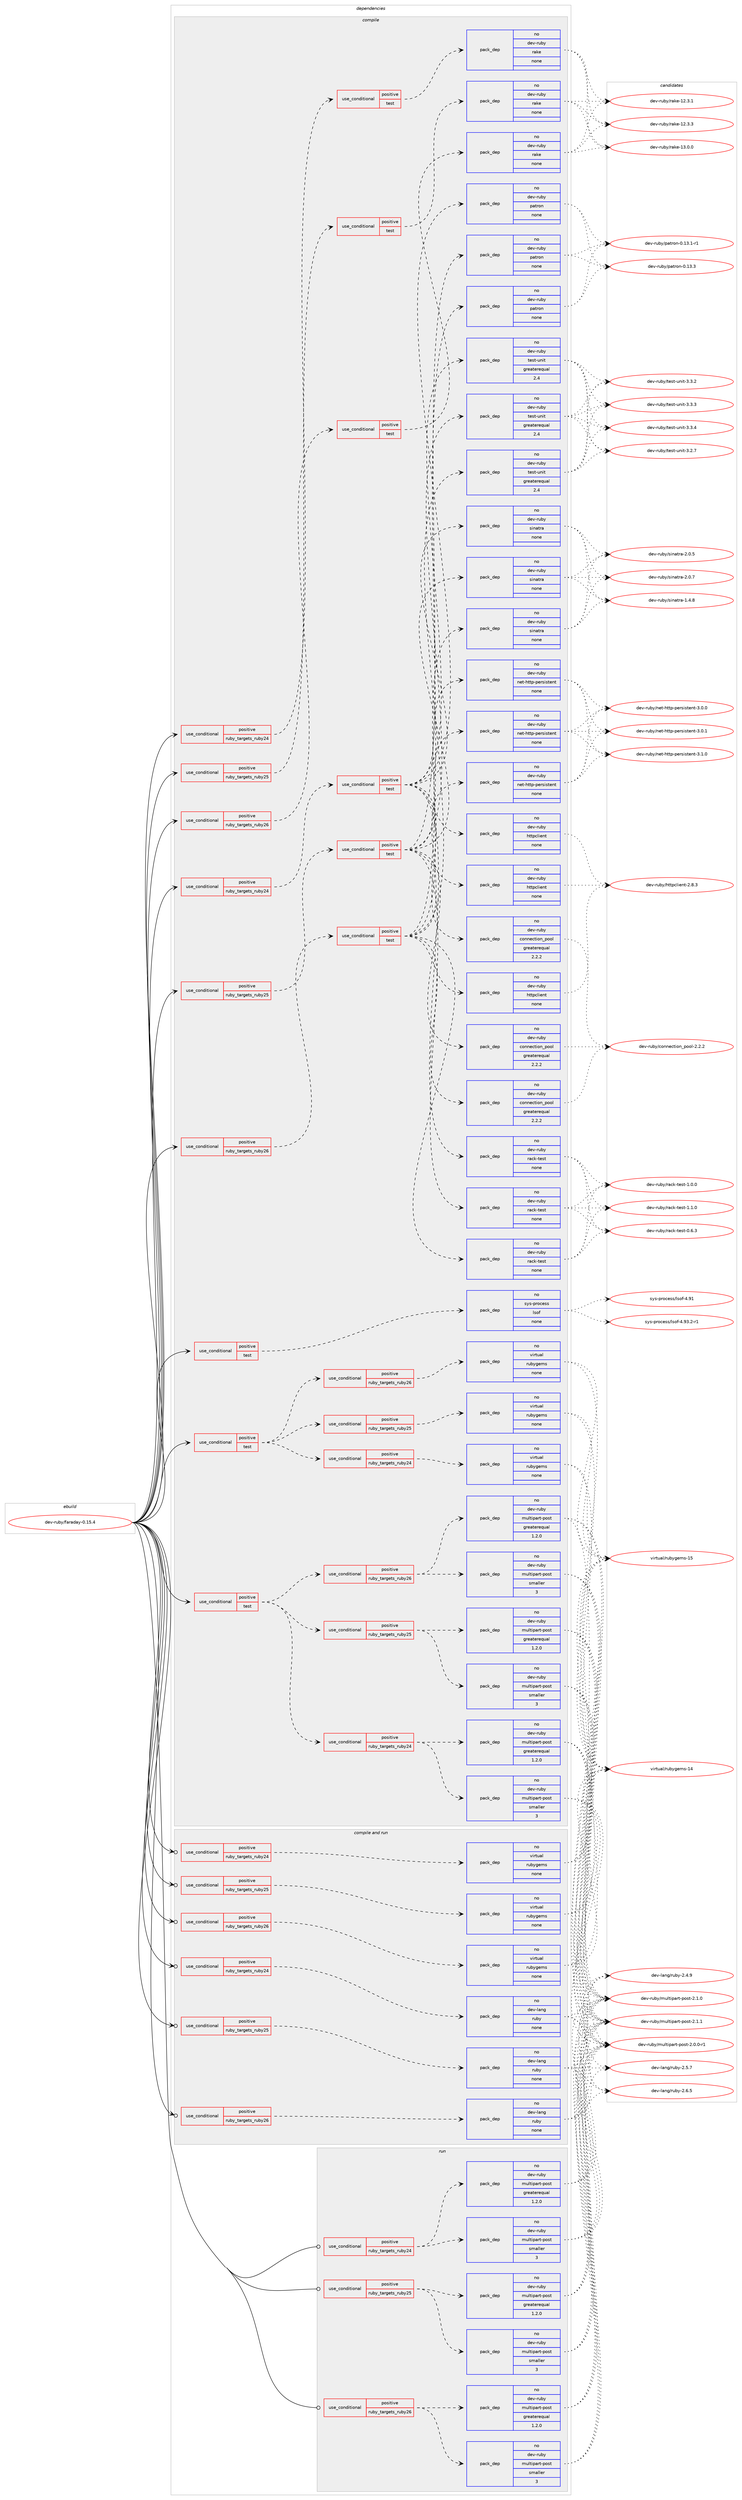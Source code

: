 digraph prolog {

# *************
# Graph options
# *************

newrank=true;
concentrate=true;
compound=true;
graph [rankdir=LR,fontname=Helvetica,fontsize=10,ranksep=1.5];#, ranksep=2.5, nodesep=0.2];
edge  [arrowhead=vee];
node  [fontname=Helvetica,fontsize=10];

# **********
# The ebuild
# **********

subgraph cluster_leftcol {
color=gray;
rank=same;
label=<<i>ebuild</i>>;
id [label="dev-ruby/faraday-0.15.4", color=red, width=4, href="../dev-ruby/faraday-0.15.4.svg"];
}

# ****************
# The dependencies
# ****************

subgraph cluster_midcol {
color=gray;
label=<<i>dependencies</i>>;
subgraph cluster_compile {
fillcolor="#eeeeee";
style=filled;
label=<<i>compile</i>>;
subgraph cond162997 {
dependency686453 [label=<<TABLE BORDER="0" CELLBORDER="1" CELLSPACING="0" CELLPADDING="4"><TR><TD ROWSPAN="3" CELLPADDING="10">use_conditional</TD></TR><TR><TD>positive</TD></TR><TR><TD>ruby_targets_ruby24</TD></TR></TABLE>>, shape=none, color=red];
subgraph cond162998 {
dependency686454 [label=<<TABLE BORDER="0" CELLBORDER="1" CELLSPACING="0" CELLPADDING="4"><TR><TD ROWSPAN="3" CELLPADDING="10">use_conditional</TD></TR><TR><TD>positive</TD></TR><TR><TD>test</TD></TR></TABLE>>, shape=none, color=red];
subgraph pack511489 {
dependency686455 [label=<<TABLE BORDER="0" CELLBORDER="1" CELLSPACING="0" CELLPADDING="4" WIDTH="220"><TR><TD ROWSPAN="6" CELLPADDING="30">pack_dep</TD></TR><TR><TD WIDTH="110">no</TD></TR><TR><TD>dev-ruby</TD></TR><TR><TD>rake</TD></TR><TR><TD>none</TD></TR><TR><TD></TD></TR></TABLE>>, shape=none, color=blue];
}
dependency686454:e -> dependency686455:w [weight=20,style="dashed",arrowhead="vee"];
}
dependency686453:e -> dependency686454:w [weight=20,style="dashed",arrowhead="vee"];
}
id:e -> dependency686453:w [weight=20,style="solid",arrowhead="vee"];
subgraph cond162999 {
dependency686456 [label=<<TABLE BORDER="0" CELLBORDER="1" CELLSPACING="0" CELLPADDING="4"><TR><TD ROWSPAN="3" CELLPADDING="10">use_conditional</TD></TR><TR><TD>positive</TD></TR><TR><TD>ruby_targets_ruby24</TD></TR></TABLE>>, shape=none, color=red];
subgraph cond163000 {
dependency686457 [label=<<TABLE BORDER="0" CELLBORDER="1" CELLSPACING="0" CELLPADDING="4"><TR><TD ROWSPAN="3" CELLPADDING="10">use_conditional</TD></TR><TR><TD>positive</TD></TR><TR><TD>test</TD></TR></TABLE>>, shape=none, color=red];
subgraph pack511490 {
dependency686458 [label=<<TABLE BORDER="0" CELLBORDER="1" CELLSPACING="0" CELLPADDING="4" WIDTH="220"><TR><TD ROWSPAN="6" CELLPADDING="30">pack_dep</TD></TR><TR><TD WIDTH="110">no</TD></TR><TR><TD>dev-ruby</TD></TR><TR><TD>test-unit</TD></TR><TR><TD>greaterequal</TD></TR><TR><TD>2.4</TD></TR></TABLE>>, shape=none, color=blue];
}
dependency686457:e -> dependency686458:w [weight=20,style="dashed",arrowhead="vee"];
subgraph pack511491 {
dependency686459 [label=<<TABLE BORDER="0" CELLBORDER="1" CELLSPACING="0" CELLPADDING="4" WIDTH="220"><TR><TD ROWSPAN="6" CELLPADDING="30">pack_dep</TD></TR><TR><TD WIDTH="110">no</TD></TR><TR><TD>dev-ruby</TD></TR><TR><TD>httpclient</TD></TR><TR><TD>none</TD></TR><TR><TD></TD></TR></TABLE>>, shape=none, color=blue];
}
dependency686457:e -> dependency686459:w [weight=20,style="dashed",arrowhead="vee"];
subgraph pack511492 {
dependency686460 [label=<<TABLE BORDER="0" CELLBORDER="1" CELLSPACING="0" CELLPADDING="4" WIDTH="220"><TR><TD ROWSPAN="6" CELLPADDING="30">pack_dep</TD></TR><TR><TD WIDTH="110">no</TD></TR><TR><TD>dev-ruby</TD></TR><TR><TD>rack-test</TD></TR><TR><TD>none</TD></TR><TR><TD></TD></TR></TABLE>>, shape=none, color=blue];
}
dependency686457:e -> dependency686460:w [weight=20,style="dashed",arrowhead="vee"];
subgraph pack511493 {
dependency686461 [label=<<TABLE BORDER="0" CELLBORDER="1" CELLSPACING="0" CELLPADDING="4" WIDTH="220"><TR><TD ROWSPAN="6" CELLPADDING="30">pack_dep</TD></TR><TR><TD WIDTH="110">no</TD></TR><TR><TD>dev-ruby</TD></TR><TR><TD>sinatra</TD></TR><TR><TD>none</TD></TR><TR><TD></TD></TR></TABLE>>, shape=none, color=blue];
}
dependency686457:e -> dependency686461:w [weight=20,style="dashed",arrowhead="vee"];
subgraph pack511494 {
dependency686462 [label=<<TABLE BORDER="0" CELLBORDER="1" CELLSPACING="0" CELLPADDING="4" WIDTH="220"><TR><TD ROWSPAN="6" CELLPADDING="30">pack_dep</TD></TR><TR><TD WIDTH="110">no</TD></TR><TR><TD>dev-ruby</TD></TR><TR><TD>net-http-persistent</TD></TR><TR><TD>none</TD></TR><TR><TD></TD></TR></TABLE>>, shape=none, color=blue];
}
dependency686457:e -> dependency686462:w [weight=20,style="dashed",arrowhead="vee"];
subgraph pack511495 {
dependency686463 [label=<<TABLE BORDER="0" CELLBORDER="1" CELLSPACING="0" CELLPADDING="4" WIDTH="220"><TR><TD ROWSPAN="6" CELLPADDING="30">pack_dep</TD></TR><TR><TD WIDTH="110">no</TD></TR><TR><TD>dev-ruby</TD></TR><TR><TD>connection_pool</TD></TR><TR><TD>greaterequal</TD></TR><TR><TD>2.2.2</TD></TR></TABLE>>, shape=none, color=blue];
}
dependency686457:e -> dependency686463:w [weight=20,style="dashed",arrowhead="vee"];
subgraph pack511496 {
dependency686464 [label=<<TABLE BORDER="0" CELLBORDER="1" CELLSPACING="0" CELLPADDING="4" WIDTH="220"><TR><TD ROWSPAN="6" CELLPADDING="30">pack_dep</TD></TR><TR><TD WIDTH="110">no</TD></TR><TR><TD>dev-ruby</TD></TR><TR><TD>patron</TD></TR><TR><TD>none</TD></TR><TR><TD></TD></TR></TABLE>>, shape=none, color=blue];
}
dependency686457:e -> dependency686464:w [weight=20,style="dashed",arrowhead="vee"];
}
dependency686456:e -> dependency686457:w [weight=20,style="dashed",arrowhead="vee"];
}
id:e -> dependency686456:w [weight=20,style="solid",arrowhead="vee"];
subgraph cond163001 {
dependency686465 [label=<<TABLE BORDER="0" CELLBORDER="1" CELLSPACING="0" CELLPADDING="4"><TR><TD ROWSPAN="3" CELLPADDING="10">use_conditional</TD></TR><TR><TD>positive</TD></TR><TR><TD>ruby_targets_ruby25</TD></TR></TABLE>>, shape=none, color=red];
subgraph cond163002 {
dependency686466 [label=<<TABLE BORDER="0" CELLBORDER="1" CELLSPACING="0" CELLPADDING="4"><TR><TD ROWSPAN="3" CELLPADDING="10">use_conditional</TD></TR><TR><TD>positive</TD></TR><TR><TD>test</TD></TR></TABLE>>, shape=none, color=red];
subgraph pack511497 {
dependency686467 [label=<<TABLE BORDER="0" CELLBORDER="1" CELLSPACING="0" CELLPADDING="4" WIDTH="220"><TR><TD ROWSPAN="6" CELLPADDING="30">pack_dep</TD></TR><TR><TD WIDTH="110">no</TD></TR><TR><TD>dev-ruby</TD></TR><TR><TD>rake</TD></TR><TR><TD>none</TD></TR><TR><TD></TD></TR></TABLE>>, shape=none, color=blue];
}
dependency686466:e -> dependency686467:w [weight=20,style="dashed",arrowhead="vee"];
}
dependency686465:e -> dependency686466:w [weight=20,style="dashed",arrowhead="vee"];
}
id:e -> dependency686465:w [weight=20,style="solid",arrowhead="vee"];
subgraph cond163003 {
dependency686468 [label=<<TABLE BORDER="0" CELLBORDER="1" CELLSPACING="0" CELLPADDING="4"><TR><TD ROWSPAN="3" CELLPADDING="10">use_conditional</TD></TR><TR><TD>positive</TD></TR><TR><TD>ruby_targets_ruby25</TD></TR></TABLE>>, shape=none, color=red];
subgraph cond163004 {
dependency686469 [label=<<TABLE BORDER="0" CELLBORDER="1" CELLSPACING="0" CELLPADDING="4"><TR><TD ROWSPAN="3" CELLPADDING="10">use_conditional</TD></TR><TR><TD>positive</TD></TR><TR><TD>test</TD></TR></TABLE>>, shape=none, color=red];
subgraph pack511498 {
dependency686470 [label=<<TABLE BORDER="0" CELLBORDER="1" CELLSPACING="0" CELLPADDING="4" WIDTH="220"><TR><TD ROWSPAN="6" CELLPADDING="30">pack_dep</TD></TR><TR><TD WIDTH="110">no</TD></TR><TR><TD>dev-ruby</TD></TR><TR><TD>test-unit</TD></TR><TR><TD>greaterequal</TD></TR><TR><TD>2.4</TD></TR></TABLE>>, shape=none, color=blue];
}
dependency686469:e -> dependency686470:w [weight=20,style="dashed",arrowhead="vee"];
subgraph pack511499 {
dependency686471 [label=<<TABLE BORDER="0" CELLBORDER="1" CELLSPACING="0" CELLPADDING="4" WIDTH="220"><TR><TD ROWSPAN="6" CELLPADDING="30">pack_dep</TD></TR><TR><TD WIDTH="110">no</TD></TR><TR><TD>dev-ruby</TD></TR><TR><TD>httpclient</TD></TR><TR><TD>none</TD></TR><TR><TD></TD></TR></TABLE>>, shape=none, color=blue];
}
dependency686469:e -> dependency686471:w [weight=20,style="dashed",arrowhead="vee"];
subgraph pack511500 {
dependency686472 [label=<<TABLE BORDER="0" CELLBORDER="1" CELLSPACING="0" CELLPADDING="4" WIDTH="220"><TR><TD ROWSPAN="6" CELLPADDING="30">pack_dep</TD></TR><TR><TD WIDTH="110">no</TD></TR><TR><TD>dev-ruby</TD></TR><TR><TD>rack-test</TD></TR><TR><TD>none</TD></TR><TR><TD></TD></TR></TABLE>>, shape=none, color=blue];
}
dependency686469:e -> dependency686472:w [weight=20,style="dashed",arrowhead="vee"];
subgraph pack511501 {
dependency686473 [label=<<TABLE BORDER="0" CELLBORDER="1" CELLSPACING="0" CELLPADDING="4" WIDTH="220"><TR><TD ROWSPAN="6" CELLPADDING="30">pack_dep</TD></TR><TR><TD WIDTH="110">no</TD></TR><TR><TD>dev-ruby</TD></TR><TR><TD>sinatra</TD></TR><TR><TD>none</TD></TR><TR><TD></TD></TR></TABLE>>, shape=none, color=blue];
}
dependency686469:e -> dependency686473:w [weight=20,style="dashed",arrowhead="vee"];
subgraph pack511502 {
dependency686474 [label=<<TABLE BORDER="0" CELLBORDER="1" CELLSPACING="0" CELLPADDING="4" WIDTH="220"><TR><TD ROWSPAN="6" CELLPADDING="30">pack_dep</TD></TR><TR><TD WIDTH="110">no</TD></TR><TR><TD>dev-ruby</TD></TR><TR><TD>net-http-persistent</TD></TR><TR><TD>none</TD></TR><TR><TD></TD></TR></TABLE>>, shape=none, color=blue];
}
dependency686469:e -> dependency686474:w [weight=20,style="dashed",arrowhead="vee"];
subgraph pack511503 {
dependency686475 [label=<<TABLE BORDER="0" CELLBORDER="1" CELLSPACING="0" CELLPADDING="4" WIDTH="220"><TR><TD ROWSPAN="6" CELLPADDING="30">pack_dep</TD></TR><TR><TD WIDTH="110">no</TD></TR><TR><TD>dev-ruby</TD></TR><TR><TD>connection_pool</TD></TR><TR><TD>greaterequal</TD></TR><TR><TD>2.2.2</TD></TR></TABLE>>, shape=none, color=blue];
}
dependency686469:e -> dependency686475:w [weight=20,style="dashed",arrowhead="vee"];
subgraph pack511504 {
dependency686476 [label=<<TABLE BORDER="0" CELLBORDER="1" CELLSPACING="0" CELLPADDING="4" WIDTH="220"><TR><TD ROWSPAN="6" CELLPADDING="30">pack_dep</TD></TR><TR><TD WIDTH="110">no</TD></TR><TR><TD>dev-ruby</TD></TR><TR><TD>patron</TD></TR><TR><TD>none</TD></TR><TR><TD></TD></TR></TABLE>>, shape=none, color=blue];
}
dependency686469:e -> dependency686476:w [weight=20,style="dashed",arrowhead="vee"];
}
dependency686468:e -> dependency686469:w [weight=20,style="dashed",arrowhead="vee"];
}
id:e -> dependency686468:w [weight=20,style="solid",arrowhead="vee"];
subgraph cond163005 {
dependency686477 [label=<<TABLE BORDER="0" CELLBORDER="1" CELLSPACING="0" CELLPADDING="4"><TR><TD ROWSPAN="3" CELLPADDING="10">use_conditional</TD></TR><TR><TD>positive</TD></TR><TR><TD>ruby_targets_ruby26</TD></TR></TABLE>>, shape=none, color=red];
subgraph cond163006 {
dependency686478 [label=<<TABLE BORDER="0" CELLBORDER="1" CELLSPACING="0" CELLPADDING="4"><TR><TD ROWSPAN="3" CELLPADDING="10">use_conditional</TD></TR><TR><TD>positive</TD></TR><TR><TD>test</TD></TR></TABLE>>, shape=none, color=red];
subgraph pack511505 {
dependency686479 [label=<<TABLE BORDER="0" CELLBORDER="1" CELLSPACING="0" CELLPADDING="4" WIDTH="220"><TR><TD ROWSPAN="6" CELLPADDING="30">pack_dep</TD></TR><TR><TD WIDTH="110">no</TD></TR><TR><TD>dev-ruby</TD></TR><TR><TD>rake</TD></TR><TR><TD>none</TD></TR><TR><TD></TD></TR></TABLE>>, shape=none, color=blue];
}
dependency686478:e -> dependency686479:w [weight=20,style="dashed",arrowhead="vee"];
}
dependency686477:e -> dependency686478:w [weight=20,style="dashed",arrowhead="vee"];
}
id:e -> dependency686477:w [weight=20,style="solid",arrowhead="vee"];
subgraph cond163007 {
dependency686480 [label=<<TABLE BORDER="0" CELLBORDER="1" CELLSPACING="0" CELLPADDING="4"><TR><TD ROWSPAN="3" CELLPADDING="10">use_conditional</TD></TR><TR><TD>positive</TD></TR><TR><TD>ruby_targets_ruby26</TD></TR></TABLE>>, shape=none, color=red];
subgraph cond163008 {
dependency686481 [label=<<TABLE BORDER="0" CELLBORDER="1" CELLSPACING="0" CELLPADDING="4"><TR><TD ROWSPAN="3" CELLPADDING="10">use_conditional</TD></TR><TR><TD>positive</TD></TR><TR><TD>test</TD></TR></TABLE>>, shape=none, color=red];
subgraph pack511506 {
dependency686482 [label=<<TABLE BORDER="0" CELLBORDER="1" CELLSPACING="0" CELLPADDING="4" WIDTH="220"><TR><TD ROWSPAN="6" CELLPADDING="30">pack_dep</TD></TR><TR><TD WIDTH="110">no</TD></TR><TR><TD>dev-ruby</TD></TR><TR><TD>test-unit</TD></TR><TR><TD>greaterequal</TD></TR><TR><TD>2.4</TD></TR></TABLE>>, shape=none, color=blue];
}
dependency686481:e -> dependency686482:w [weight=20,style="dashed",arrowhead="vee"];
subgraph pack511507 {
dependency686483 [label=<<TABLE BORDER="0" CELLBORDER="1" CELLSPACING="0" CELLPADDING="4" WIDTH="220"><TR><TD ROWSPAN="6" CELLPADDING="30">pack_dep</TD></TR><TR><TD WIDTH="110">no</TD></TR><TR><TD>dev-ruby</TD></TR><TR><TD>httpclient</TD></TR><TR><TD>none</TD></TR><TR><TD></TD></TR></TABLE>>, shape=none, color=blue];
}
dependency686481:e -> dependency686483:w [weight=20,style="dashed",arrowhead="vee"];
subgraph pack511508 {
dependency686484 [label=<<TABLE BORDER="0" CELLBORDER="1" CELLSPACING="0" CELLPADDING="4" WIDTH="220"><TR><TD ROWSPAN="6" CELLPADDING="30">pack_dep</TD></TR><TR><TD WIDTH="110">no</TD></TR><TR><TD>dev-ruby</TD></TR><TR><TD>rack-test</TD></TR><TR><TD>none</TD></TR><TR><TD></TD></TR></TABLE>>, shape=none, color=blue];
}
dependency686481:e -> dependency686484:w [weight=20,style="dashed",arrowhead="vee"];
subgraph pack511509 {
dependency686485 [label=<<TABLE BORDER="0" CELLBORDER="1" CELLSPACING="0" CELLPADDING="4" WIDTH="220"><TR><TD ROWSPAN="6" CELLPADDING="30">pack_dep</TD></TR><TR><TD WIDTH="110">no</TD></TR><TR><TD>dev-ruby</TD></TR><TR><TD>sinatra</TD></TR><TR><TD>none</TD></TR><TR><TD></TD></TR></TABLE>>, shape=none, color=blue];
}
dependency686481:e -> dependency686485:w [weight=20,style="dashed",arrowhead="vee"];
subgraph pack511510 {
dependency686486 [label=<<TABLE BORDER="0" CELLBORDER="1" CELLSPACING="0" CELLPADDING="4" WIDTH="220"><TR><TD ROWSPAN="6" CELLPADDING="30">pack_dep</TD></TR><TR><TD WIDTH="110">no</TD></TR><TR><TD>dev-ruby</TD></TR><TR><TD>net-http-persistent</TD></TR><TR><TD>none</TD></TR><TR><TD></TD></TR></TABLE>>, shape=none, color=blue];
}
dependency686481:e -> dependency686486:w [weight=20,style="dashed",arrowhead="vee"];
subgraph pack511511 {
dependency686487 [label=<<TABLE BORDER="0" CELLBORDER="1" CELLSPACING="0" CELLPADDING="4" WIDTH="220"><TR><TD ROWSPAN="6" CELLPADDING="30">pack_dep</TD></TR><TR><TD WIDTH="110">no</TD></TR><TR><TD>dev-ruby</TD></TR><TR><TD>connection_pool</TD></TR><TR><TD>greaterequal</TD></TR><TR><TD>2.2.2</TD></TR></TABLE>>, shape=none, color=blue];
}
dependency686481:e -> dependency686487:w [weight=20,style="dashed",arrowhead="vee"];
subgraph pack511512 {
dependency686488 [label=<<TABLE BORDER="0" CELLBORDER="1" CELLSPACING="0" CELLPADDING="4" WIDTH="220"><TR><TD ROWSPAN="6" CELLPADDING="30">pack_dep</TD></TR><TR><TD WIDTH="110">no</TD></TR><TR><TD>dev-ruby</TD></TR><TR><TD>patron</TD></TR><TR><TD>none</TD></TR><TR><TD></TD></TR></TABLE>>, shape=none, color=blue];
}
dependency686481:e -> dependency686488:w [weight=20,style="dashed",arrowhead="vee"];
}
dependency686480:e -> dependency686481:w [weight=20,style="dashed",arrowhead="vee"];
}
id:e -> dependency686480:w [weight=20,style="solid",arrowhead="vee"];
subgraph cond163009 {
dependency686489 [label=<<TABLE BORDER="0" CELLBORDER="1" CELLSPACING="0" CELLPADDING="4"><TR><TD ROWSPAN="3" CELLPADDING="10">use_conditional</TD></TR><TR><TD>positive</TD></TR><TR><TD>test</TD></TR></TABLE>>, shape=none, color=red];
subgraph cond163010 {
dependency686490 [label=<<TABLE BORDER="0" CELLBORDER="1" CELLSPACING="0" CELLPADDING="4"><TR><TD ROWSPAN="3" CELLPADDING="10">use_conditional</TD></TR><TR><TD>positive</TD></TR><TR><TD>ruby_targets_ruby24</TD></TR></TABLE>>, shape=none, color=red];
subgraph pack511513 {
dependency686491 [label=<<TABLE BORDER="0" CELLBORDER="1" CELLSPACING="0" CELLPADDING="4" WIDTH="220"><TR><TD ROWSPAN="6" CELLPADDING="30">pack_dep</TD></TR><TR><TD WIDTH="110">no</TD></TR><TR><TD>dev-ruby</TD></TR><TR><TD>multipart-post</TD></TR><TR><TD>greaterequal</TD></TR><TR><TD>1.2.0</TD></TR></TABLE>>, shape=none, color=blue];
}
dependency686490:e -> dependency686491:w [weight=20,style="dashed",arrowhead="vee"];
subgraph pack511514 {
dependency686492 [label=<<TABLE BORDER="0" CELLBORDER="1" CELLSPACING="0" CELLPADDING="4" WIDTH="220"><TR><TD ROWSPAN="6" CELLPADDING="30">pack_dep</TD></TR><TR><TD WIDTH="110">no</TD></TR><TR><TD>dev-ruby</TD></TR><TR><TD>multipart-post</TD></TR><TR><TD>smaller</TD></TR><TR><TD>3</TD></TR></TABLE>>, shape=none, color=blue];
}
dependency686490:e -> dependency686492:w [weight=20,style="dashed",arrowhead="vee"];
}
dependency686489:e -> dependency686490:w [weight=20,style="dashed",arrowhead="vee"];
subgraph cond163011 {
dependency686493 [label=<<TABLE BORDER="0" CELLBORDER="1" CELLSPACING="0" CELLPADDING="4"><TR><TD ROWSPAN="3" CELLPADDING="10">use_conditional</TD></TR><TR><TD>positive</TD></TR><TR><TD>ruby_targets_ruby25</TD></TR></TABLE>>, shape=none, color=red];
subgraph pack511515 {
dependency686494 [label=<<TABLE BORDER="0" CELLBORDER="1" CELLSPACING="0" CELLPADDING="4" WIDTH="220"><TR><TD ROWSPAN="6" CELLPADDING="30">pack_dep</TD></TR><TR><TD WIDTH="110">no</TD></TR><TR><TD>dev-ruby</TD></TR><TR><TD>multipart-post</TD></TR><TR><TD>greaterequal</TD></TR><TR><TD>1.2.0</TD></TR></TABLE>>, shape=none, color=blue];
}
dependency686493:e -> dependency686494:w [weight=20,style="dashed",arrowhead="vee"];
subgraph pack511516 {
dependency686495 [label=<<TABLE BORDER="0" CELLBORDER="1" CELLSPACING="0" CELLPADDING="4" WIDTH="220"><TR><TD ROWSPAN="6" CELLPADDING="30">pack_dep</TD></TR><TR><TD WIDTH="110">no</TD></TR><TR><TD>dev-ruby</TD></TR><TR><TD>multipart-post</TD></TR><TR><TD>smaller</TD></TR><TR><TD>3</TD></TR></TABLE>>, shape=none, color=blue];
}
dependency686493:e -> dependency686495:w [weight=20,style="dashed",arrowhead="vee"];
}
dependency686489:e -> dependency686493:w [weight=20,style="dashed",arrowhead="vee"];
subgraph cond163012 {
dependency686496 [label=<<TABLE BORDER="0" CELLBORDER="1" CELLSPACING="0" CELLPADDING="4"><TR><TD ROWSPAN="3" CELLPADDING="10">use_conditional</TD></TR><TR><TD>positive</TD></TR><TR><TD>ruby_targets_ruby26</TD></TR></TABLE>>, shape=none, color=red];
subgraph pack511517 {
dependency686497 [label=<<TABLE BORDER="0" CELLBORDER="1" CELLSPACING="0" CELLPADDING="4" WIDTH="220"><TR><TD ROWSPAN="6" CELLPADDING="30">pack_dep</TD></TR><TR><TD WIDTH="110">no</TD></TR><TR><TD>dev-ruby</TD></TR><TR><TD>multipart-post</TD></TR><TR><TD>greaterequal</TD></TR><TR><TD>1.2.0</TD></TR></TABLE>>, shape=none, color=blue];
}
dependency686496:e -> dependency686497:w [weight=20,style="dashed",arrowhead="vee"];
subgraph pack511518 {
dependency686498 [label=<<TABLE BORDER="0" CELLBORDER="1" CELLSPACING="0" CELLPADDING="4" WIDTH="220"><TR><TD ROWSPAN="6" CELLPADDING="30">pack_dep</TD></TR><TR><TD WIDTH="110">no</TD></TR><TR><TD>dev-ruby</TD></TR><TR><TD>multipart-post</TD></TR><TR><TD>smaller</TD></TR><TR><TD>3</TD></TR></TABLE>>, shape=none, color=blue];
}
dependency686496:e -> dependency686498:w [weight=20,style="dashed",arrowhead="vee"];
}
dependency686489:e -> dependency686496:w [weight=20,style="dashed",arrowhead="vee"];
}
id:e -> dependency686489:w [weight=20,style="solid",arrowhead="vee"];
subgraph cond163013 {
dependency686499 [label=<<TABLE BORDER="0" CELLBORDER="1" CELLSPACING="0" CELLPADDING="4"><TR><TD ROWSPAN="3" CELLPADDING="10">use_conditional</TD></TR><TR><TD>positive</TD></TR><TR><TD>test</TD></TR></TABLE>>, shape=none, color=red];
subgraph cond163014 {
dependency686500 [label=<<TABLE BORDER="0" CELLBORDER="1" CELLSPACING="0" CELLPADDING="4"><TR><TD ROWSPAN="3" CELLPADDING="10">use_conditional</TD></TR><TR><TD>positive</TD></TR><TR><TD>ruby_targets_ruby24</TD></TR></TABLE>>, shape=none, color=red];
subgraph pack511519 {
dependency686501 [label=<<TABLE BORDER="0" CELLBORDER="1" CELLSPACING="0" CELLPADDING="4" WIDTH="220"><TR><TD ROWSPAN="6" CELLPADDING="30">pack_dep</TD></TR><TR><TD WIDTH="110">no</TD></TR><TR><TD>virtual</TD></TR><TR><TD>rubygems</TD></TR><TR><TD>none</TD></TR><TR><TD></TD></TR></TABLE>>, shape=none, color=blue];
}
dependency686500:e -> dependency686501:w [weight=20,style="dashed",arrowhead="vee"];
}
dependency686499:e -> dependency686500:w [weight=20,style="dashed",arrowhead="vee"];
subgraph cond163015 {
dependency686502 [label=<<TABLE BORDER="0" CELLBORDER="1" CELLSPACING="0" CELLPADDING="4"><TR><TD ROWSPAN="3" CELLPADDING="10">use_conditional</TD></TR><TR><TD>positive</TD></TR><TR><TD>ruby_targets_ruby25</TD></TR></TABLE>>, shape=none, color=red];
subgraph pack511520 {
dependency686503 [label=<<TABLE BORDER="0" CELLBORDER="1" CELLSPACING="0" CELLPADDING="4" WIDTH="220"><TR><TD ROWSPAN="6" CELLPADDING="30">pack_dep</TD></TR><TR><TD WIDTH="110">no</TD></TR><TR><TD>virtual</TD></TR><TR><TD>rubygems</TD></TR><TR><TD>none</TD></TR><TR><TD></TD></TR></TABLE>>, shape=none, color=blue];
}
dependency686502:e -> dependency686503:w [weight=20,style="dashed",arrowhead="vee"];
}
dependency686499:e -> dependency686502:w [weight=20,style="dashed",arrowhead="vee"];
subgraph cond163016 {
dependency686504 [label=<<TABLE BORDER="0" CELLBORDER="1" CELLSPACING="0" CELLPADDING="4"><TR><TD ROWSPAN="3" CELLPADDING="10">use_conditional</TD></TR><TR><TD>positive</TD></TR><TR><TD>ruby_targets_ruby26</TD></TR></TABLE>>, shape=none, color=red];
subgraph pack511521 {
dependency686505 [label=<<TABLE BORDER="0" CELLBORDER="1" CELLSPACING="0" CELLPADDING="4" WIDTH="220"><TR><TD ROWSPAN="6" CELLPADDING="30">pack_dep</TD></TR><TR><TD WIDTH="110">no</TD></TR><TR><TD>virtual</TD></TR><TR><TD>rubygems</TD></TR><TR><TD>none</TD></TR><TR><TD></TD></TR></TABLE>>, shape=none, color=blue];
}
dependency686504:e -> dependency686505:w [weight=20,style="dashed",arrowhead="vee"];
}
dependency686499:e -> dependency686504:w [weight=20,style="dashed",arrowhead="vee"];
}
id:e -> dependency686499:w [weight=20,style="solid",arrowhead="vee"];
subgraph cond163017 {
dependency686506 [label=<<TABLE BORDER="0" CELLBORDER="1" CELLSPACING="0" CELLPADDING="4"><TR><TD ROWSPAN="3" CELLPADDING="10">use_conditional</TD></TR><TR><TD>positive</TD></TR><TR><TD>test</TD></TR></TABLE>>, shape=none, color=red];
subgraph pack511522 {
dependency686507 [label=<<TABLE BORDER="0" CELLBORDER="1" CELLSPACING="0" CELLPADDING="4" WIDTH="220"><TR><TD ROWSPAN="6" CELLPADDING="30">pack_dep</TD></TR><TR><TD WIDTH="110">no</TD></TR><TR><TD>sys-process</TD></TR><TR><TD>lsof</TD></TR><TR><TD>none</TD></TR><TR><TD></TD></TR></TABLE>>, shape=none, color=blue];
}
dependency686506:e -> dependency686507:w [weight=20,style="dashed",arrowhead="vee"];
}
id:e -> dependency686506:w [weight=20,style="solid",arrowhead="vee"];
}
subgraph cluster_compileandrun {
fillcolor="#eeeeee";
style=filled;
label=<<i>compile and run</i>>;
subgraph cond163018 {
dependency686508 [label=<<TABLE BORDER="0" CELLBORDER="1" CELLSPACING="0" CELLPADDING="4"><TR><TD ROWSPAN="3" CELLPADDING="10">use_conditional</TD></TR><TR><TD>positive</TD></TR><TR><TD>ruby_targets_ruby24</TD></TR></TABLE>>, shape=none, color=red];
subgraph pack511523 {
dependency686509 [label=<<TABLE BORDER="0" CELLBORDER="1" CELLSPACING="0" CELLPADDING="4" WIDTH="220"><TR><TD ROWSPAN="6" CELLPADDING="30">pack_dep</TD></TR><TR><TD WIDTH="110">no</TD></TR><TR><TD>dev-lang</TD></TR><TR><TD>ruby</TD></TR><TR><TD>none</TD></TR><TR><TD></TD></TR></TABLE>>, shape=none, color=blue];
}
dependency686508:e -> dependency686509:w [weight=20,style="dashed",arrowhead="vee"];
}
id:e -> dependency686508:w [weight=20,style="solid",arrowhead="odotvee"];
subgraph cond163019 {
dependency686510 [label=<<TABLE BORDER="0" CELLBORDER="1" CELLSPACING="0" CELLPADDING="4"><TR><TD ROWSPAN="3" CELLPADDING="10">use_conditional</TD></TR><TR><TD>positive</TD></TR><TR><TD>ruby_targets_ruby24</TD></TR></TABLE>>, shape=none, color=red];
subgraph pack511524 {
dependency686511 [label=<<TABLE BORDER="0" CELLBORDER="1" CELLSPACING="0" CELLPADDING="4" WIDTH="220"><TR><TD ROWSPAN="6" CELLPADDING="30">pack_dep</TD></TR><TR><TD WIDTH="110">no</TD></TR><TR><TD>virtual</TD></TR><TR><TD>rubygems</TD></TR><TR><TD>none</TD></TR><TR><TD></TD></TR></TABLE>>, shape=none, color=blue];
}
dependency686510:e -> dependency686511:w [weight=20,style="dashed",arrowhead="vee"];
}
id:e -> dependency686510:w [weight=20,style="solid",arrowhead="odotvee"];
subgraph cond163020 {
dependency686512 [label=<<TABLE BORDER="0" CELLBORDER="1" CELLSPACING="0" CELLPADDING="4"><TR><TD ROWSPAN="3" CELLPADDING="10">use_conditional</TD></TR><TR><TD>positive</TD></TR><TR><TD>ruby_targets_ruby25</TD></TR></TABLE>>, shape=none, color=red];
subgraph pack511525 {
dependency686513 [label=<<TABLE BORDER="0" CELLBORDER="1" CELLSPACING="0" CELLPADDING="4" WIDTH="220"><TR><TD ROWSPAN="6" CELLPADDING="30">pack_dep</TD></TR><TR><TD WIDTH="110">no</TD></TR><TR><TD>dev-lang</TD></TR><TR><TD>ruby</TD></TR><TR><TD>none</TD></TR><TR><TD></TD></TR></TABLE>>, shape=none, color=blue];
}
dependency686512:e -> dependency686513:w [weight=20,style="dashed",arrowhead="vee"];
}
id:e -> dependency686512:w [weight=20,style="solid",arrowhead="odotvee"];
subgraph cond163021 {
dependency686514 [label=<<TABLE BORDER="0" CELLBORDER="1" CELLSPACING="0" CELLPADDING="4"><TR><TD ROWSPAN="3" CELLPADDING="10">use_conditional</TD></TR><TR><TD>positive</TD></TR><TR><TD>ruby_targets_ruby25</TD></TR></TABLE>>, shape=none, color=red];
subgraph pack511526 {
dependency686515 [label=<<TABLE BORDER="0" CELLBORDER="1" CELLSPACING="0" CELLPADDING="4" WIDTH="220"><TR><TD ROWSPAN="6" CELLPADDING="30">pack_dep</TD></TR><TR><TD WIDTH="110">no</TD></TR><TR><TD>virtual</TD></TR><TR><TD>rubygems</TD></TR><TR><TD>none</TD></TR><TR><TD></TD></TR></TABLE>>, shape=none, color=blue];
}
dependency686514:e -> dependency686515:w [weight=20,style="dashed",arrowhead="vee"];
}
id:e -> dependency686514:w [weight=20,style="solid",arrowhead="odotvee"];
subgraph cond163022 {
dependency686516 [label=<<TABLE BORDER="0" CELLBORDER="1" CELLSPACING="0" CELLPADDING="4"><TR><TD ROWSPAN="3" CELLPADDING="10">use_conditional</TD></TR><TR><TD>positive</TD></TR><TR><TD>ruby_targets_ruby26</TD></TR></TABLE>>, shape=none, color=red];
subgraph pack511527 {
dependency686517 [label=<<TABLE BORDER="0" CELLBORDER="1" CELLSPACING="0" CELLPADDING="4" WIDTH="220"><TR><TD ROWSPAN="6" CELLPADDING="30">pack_dep</TD></TR><TR><TD WIDTH="110">no</TD></TR><TR><TD>dev-lang</TD></TR><TR><TD>ruby</TD></TR><TR><TD>none</TD></TR><TR><TD></TD></TR></TABLE>>, shape=none, color=blue];
}
dependency686516:e -> dependency686517:w [weight=20,style="dashed",arrowhead="vee"];
}
id:e -> dependency686516:w [weight=20,style="solid",arrowhead="odotvee"];
subgraph cond163023 {
dependency686518 [label=<<TABLE BORDER="0" CELLBORDER="1" CELLSPACING="0" CELLPADDING="4"><TR><TD ROWSPAN="3" CELLPADDING="10">use_conditional</TD></TR><TR><TD>positive</TD></TR><TR><TD>ruby_targets_ruby26</TD></TR></TABLE>>, shape=none, color=red];
subgraph pack511528 {
dependency686519 [label=<<TABLE BORDER="0" CELLBORDER="1" CELLSPACING="0" CELLPADDING="4" WIDTH="220"><TR><TD ROWSPAN="6" CELLPADDING="30">pack_dep</TD></TR><TR><TD WIDTH="110">no</TD></TR><TR><TD>virtual</TD></TR><TR><TD>rubygems</TD></TR><TR><TD>none</TD></TR><TR><TD></TD></TR></TABLE>>, shape=none, color=blue];
}
dependency686518:e -> dependency686519:w [weight=20,style="dashed",arrowhead="vee"];
}
id:e -> dependency686518:w [weight=20,style="solid",arrowhead="odotvee"];
}
subgraph cluster_run {
fillcolor="#eeeeee";
style=filled;
label=<<i>run</i>>;
subgraph cond163024 {
dependency686520 [label=<<TABLE BORDER="0" CELLBORDER="1" CELLSPACING="0" CELLPADDING="4"><TR><TD ROWSPAN="3" CELLPADDING="10">use_conditional</TD></TR><TR><TD>positive</TD></TR><TR><TD>ruby_targets_ruby24</TD></TR></TABLE>>, shape=none, color=red];
subgraph pack511529 {
dependency686521 [label=<<TABLE BORDER="0" CELLBORDER="1" CELLSPACING="0" CELLPADDING="4" WIDTH="220"><TR><TD ROWSPAN="6" CELLPADDING="30">pack_dep</TD></TR><TR><TD WIDTH="110">no</TD></TR><TR><TD>dev-ruby</TD></TR><TR><TD>multipart-post</TD></TR><TR><TD>greaterequal</TD></TR><TR><TD>1.2.0</TD></TR></TABLE>>, shape=none, color=blue];
}
dependency686520:e -> dependency686521:w [weight=20,style="dashed",arrowhead="vee"];
subgraph pack511530 {
dependency686522 [label=<<TABLE BORDER="0" CELLBORDER="1" CELLSPACING="0" CELLPADDING="4" WIDTH="220"><TR><TD ROWSPAN="6" CELLPADDING="30">pack_dep</TD></TR><TR><TD WIDTH="110">no</TD></TR><TR><TD>dev-ruby</TD></TR><TR><TD>multipart-post</TD></TR><TR><TD>smaller</TD></TR><TR><TD>3</TD></TR></TABLE>>, shape=none, color=blue];
}
dependency686520:e -> dependency686522:w [weight=20,style="dashed",arrowhead="vee"];
}
id:e -> dependency686520:w [weight=20,style="solid",arrowhead="odot"];
subgraph cond163025 {
dependency686523 [label=<<TABLE BORDER="0" CELLBORDER="1" CELLSPACING="0" CELLPADDING="4"><TR><TD ROWSPAN="3" CELLPADDING="10">use_conditional</TD></TR><TR><TD>positive</TD></TR><TR><TD>ruby_targets_ruby25</TD></TR></TABLE>>, shape=none, color=red];
subgraph pack511531 {
dependency686524 [label=<<TABLE BORDER="0" CELLBORDER="1" CELLSPACING="0" CELLPADDING="4" WIDTH="220"><TR><TD ROWSPAN="6" CELLPADDING="30">pack_dep</TD></TR><TR><TD WIDTH="110">no</TD></TR><TR><TD>dev-ruby</TD></TR><TR><TD>multipart-post</TD></TR><TR><TD>greaterequal</TD></TR><TR><TD>1.2.0</TD></TR></TABLE>>, shape=none, color=blue];
}
dependency686523:e -> dependency686524:w [weight=20,style="dashed",arrowhead="vee"];
subgraph pack511532 {
dependency686525 [label=<<TABLE BORDER="0" CELLBORDER="1" CELLSPACING="0" CELLPADDING="4" WIDTH="220"><TR><TD ROWSPAN="6" CELLPADDING="30">pack_dep</TD></TR><TR><TD WIDTH="110">no</TD></TR><TR><TD>dev-ruby</TD></TR><TR><TD>multipart-post</TD></TR><TR><TD>smaller</TD></TR><TR><TD>3</TD></TR></TABLE>>, shape=none, color=blue];
}
dependency686523:e -> dependency686525:w [weight=20,style="dashed",arrowhead="vee"];
}
id:e -> dependency686523:w [weight=20,style="solid",arrowhead="odot"];
subgraph cond163026 {
dependency686526 [label=<<TABLE BORDER="0" CELLBORDER="1" CELLSPACING="0" CELLPADDING="4"><TR><TD ROWSPAN="3" CELLPADDING="10">use_conditional</TD></TR><TR><TD>positive</TD></TR><TR><TD>ruby_targets_ruby26</TD></TR></TABLE>>, shape=none, color=red];
subgraph pack511533 {
dependency686527 [label=<<TABLE BORDER="0" CELLBORDER="1" CELLSPACING="0" CELLPADDING="4" WIDTH="220"><TR><TD ROWSPAN="6" CELLPADDING="30">pack_dep</TD></TR><TR><TD WIDTH="110">no</TD></TR><TR><TD>dev-ruby</TD></TR><TR><TD>multipart-post</TD></TR><TR><TD>greaterequal</TD></TR><TR><TD>1.2.0</TD></TR></TABLE>>, shape=none, color=blue];
}
dependency686526:e -> dependency686527:w [weight=20,style="dashed",arrowhead="vee"];
subgraph pack511534 {
dependency686528 [label=<<TABLE BORDER="0" CELLBORDER="1" CELLSPACING="0" CELLPADDING="4" WIDTH="220"><TR><TD ROWSPAN="6" CELLPADDING="30">pack_dep</TD></TR><TR><TD WIDTH="110">no</TD></TR><TR><TD>dev-ruby</TD></TR><TR><TD>multipart-post</TD></TR><TR><TD>smaller</TD></TR><TR><TD>3</TD></TR></TABLE>>, shape=none, color=blue];
}
dependency686526:e -> dependency686528:w [weight=20,style="dashed",arrowhead="vee"];
}
id:e -> dependency686526:w [weight=20,style="solid",arrowhead="odot"];
}
}

# **************
# The candidates
# **************

subgraph cluster_choices {
rank=same;
color=gray;
label=<<i>candidates</i>>;

subgraph choice511489 {
color=black;
nodesep=1;
choice1001011184511411798121471149710710145495046514649 [label="dev-ruby/rake-12.3.1", color=red, width=4,href="../dev-ruby/rake-12.3.1.svg"];
choice1001011184511411798121471149710710145495046514651 [label="dev-ruby/rake-12.3.3", color=red, width=4,href="../dev-ruby/rake-12.3.3.svg"];
choice1001011184511411798121471149710710145495146484648 [label="dev-ruby/rake-13.0.0", color=red, width=4,href="../dev-ruby/rake-13.0.0.svg"];
dependency686455:e -> choice1001011184511411798121471149710710145495046514649:w [style=dotted,weight="100"];
dependency686455:e -> choice1001011184511411798121471149710710145495046514651:w [style=dotted,weight="100"];
dependency686455:e -> choice1001011184511411798121471149710710145495146484648:w [style=dotted,weight="100"];
}
subgraph choice511490 {
color=black;
nodesep=1;
choice10010111845114117981214711610111511645117110105116455146504655 [label="dev-ruby/test-unit-3.2.7", color=red, width=4,href="../dev-ruby/test-unit-3.2.7.svg"];
choice10010111845114117981214711610111511645117110105116455146514650 [label="dev-ruby/test-unit-3.3.2", color=red, width=4,href="../dev-ruby/test-unit-3.3.2.svg"];
choice10010111845114117981214711610111511645117110105116455146514651 [label="dev-ruby/test-unit-3.3.3", color=red, width=4,href="../dev-ruby/test-unit-3.3.3.svg"];
choice10010111845114117981214711610111511645117110105116455146514652 [label="dev-ruby/test-unit-3.3.4", color=red, width=4,href="../dev-ruby/test-unit-3.3.4.svg"];
dependency686458:e -> choice10010111845114117981214711610111511645117110105116455146504655:w [style=dotted,weight="100"];
dependency686458:e -> choice10010111845114117981214711610111511645117110105116455146514650:w [style=dotted,weight="100"];
dependency686458:e -> choice10010111845114117981214711610111511645117110105116455146514651:w [style=dotted,weight="100"];
dependency686458:e -> choice10010111845114117981214711610111511645117110105116455146514652:w [style=dotted,weight="100"];
}
subgraph choice511491 {
color=black;
nodesep=1;
choice10010111845114117981214710411611611299108105101110116455046564651 [label="dev-ruby/httpclient-2.8.3", color=red, width=4,href="../dev-ruby/httpclient-2.8.3.svg"];
dependency686459:e -> choice10010111845114117981214710411611611299108105101110116455046564651:w [style=dotted,weight="100"];
}
subgraph choice511492 {
color=black;
nodesep=1;
choice100101118451141179812147114979910745116101115116454846544651 [label="dev-ruby/rack-test-0.6.3", color=red, width=4,href="../dev-ruby/rack-test-0.6.3.svg"];
choice100101118451141179812147114979910745116101115116454946484648 [label="dev-ruby/rack-test-1.0.0", color=red, width=4,href="../dev-ruby/rack-test-1.0.0.svg"];
choice100101118451141179812147114979910745116101115116454946494648 [label="dev-ruby/rack-test-1.1.0", color=red, width=4,href="../dev-ruby/rack-test-1.1.0.svg"];
dependency686460:e -> choice100101118451141179812147114979910745116101115116454846544651:w [style=dotted,weight="100"];
dependency686460:e -> choice100101118451141179812147114979910745116101115116454946484648:w [style=dotted,weight="100"];
dependency686460:e -> choice100101118451141179812147114979910745116101115116454946494648:w [style=dotted,weight="100"];
}
subgraph choice511493 {
color=black;
nodesep=1;
choice1001011184511411798121471151051109711611497454946524656 [label="dev-ruby/sinatra-1.4.8", color=red, width=4,href="../dev-ruby/sinatra-1.4.8.svg"];
choice1001011184511411798121471151051109711611497455046484653 [label="dev-ruby/sinatra-2.0.5", color=red, width=4,href="../dev-ruby/sinatra-2.0.5.svg"];
choice1001011184511411798121471151051109711611497455046484655 [label="dev-ruby/sinatra-2.0.7", color=red, width=4,href="../dev-ruby/sinatra-2.0.7.svg"];
dependency686461:e -> choice1001011184511411798121471151051109711611497454946524656:w [style=dotted,weight="100"];
dependency686461:e -> choice1001011184511411798121471151051109711611497455046484653:w [style=dotted,weight="100"];
dependency686461:e -> choice1001011184511411798121471151051109711611497455046484655:w [style=dotted,weight="100"];
}
subgraph choice511494 {
color=black;
nodesep=1;
choice1001011184511411798121471101011164510411611611245112101114115105115116101110116455146484648 [label="dev-ruby/net-http-persistent-3.0.0", color=red, width=4,href="../dev-ruby/net-http-persistent-3.0.0.svg"];
choice1001011184511411798121471101011164510411611611245112101114115105115116101110116455146484649 [label="dev-ruby/net-http-persistent-3.0.1", color=red, width=4,href="../dev-ruby/net-http-persistent-3.0.1.svg"];
choice1001011184511411798121471101011164510411611611245112101114115105115116101110116455146494648 [label="dev-ruby/net-http-persistent-3.1.0", color=red, width=4,href="../dev-ruby/net-http-persistent-3.1.0.svg"];
dependency686462:e -> choice1001011184511411798121471101011164510411611611245112101114115105115116101110116455146484648:w [style=dotted,weight="100"];
dependency686462:e -> choice1001011184511411798121471101011164510411611611245112101114115105115116101110116455146484649:w [style=dotted,weight="100"];
dependency686462:e -> choice1001011184511411798121471101011164510411611611245112101114115105115116101110116455146494648:w [style=dotted,weight="100"];
}
subgraph choice511495 {
color=black;
nodesep=1;
choice100101118451141179812147991111101101019911610511111095112111111108455046504650 [label="dev-ruby/connection_pool-2.2.2", color=red, width=4,href="../dev-ruby/connection_pool-2.2.2.svg"];
dependency686463:e -> choice100101118451141179812147991111101101019911610511111095112111111108455046504650:w [style=dotted,weight="100"];
}
subgraph choice511496 {
color=black;
nodesep=1;
choice10010111845114117981214711297116114111110454846495146494511449 [label="dev-ruby/patron-0.13.1-r1", color=red, width=4,href="../dev-ruby/patron-0.13.1-r1.svg"];
choice1001011184511411798121471129711611411111045484649514651 [label="dev-ruby/patron-0.13.3", color=red, width=4,href="../dev-ruby/patron-0.13.3.svg"];
dependency686464:e -> choice10010111845114117981214711297116114111110454846495146494511449:w [style=dotted,weight="100"];
dependency686464:e -> choice1001011184511411798121471129711611411111045484649514651:w [style=dotted,weight="100"];
}
subgraph choice511497 {
color=black;
nodesep=1;
choice1001011184511411798121471149710710145495046514649 [label="dev-ruby/rake-12.3.1", color=red, width=4,href="../dev-ruby/rake-12.3.1.svg"];
choice1001011184511411798121471149710710145495046514651 [label="dev-ruby/rake-12.3.3", color=red, width=4,href="../dev-ruby/rake-12.3.3.svg"];
choice1001011184511411798121471149710710145495146484648 [label="dev-ruby/rake-13.0.0", color=red, width=4,href="../dev-ruby/rake-13.0.0.svg"];
dependency686467:e -> choice1001011184511411798121471149710710145495046514649:w [style=dotted,weight="100"];
dependency686467:e -> choice1001011184511411798121471149710710145495046514651:w [style=dotted,weight="100"];
dependency686467:e -> choice1001011184511411798121471149710710145495146484648:w [style=dotted,weight="100"];
}
subgraph choice511498 {
color=black;
nodesep=1;
choice10010111845114117981214711610111511645117110105116455146504655 [label="dev-ruby/test-unit-3.2.7", color=red, width=4,href="../dev-ruby/test-unit-3.2.7.svg"];
choice10010111845114117981214711610111511645117110105116455146514650 [label="dev-ruby/test-unit-3.3.2", color=red, width=4,href="../dev-ruby/test-unit-3.3.2.svg"];
choice10010111845114117981214711610111511645117110105116455146514651 [label="dev-ruby/test-unit-3.3.3", color=red, width=4,href="../dev-ruby/test-unit-3.3.3.svg"];
choice10010111845114117981214711610111511645117110105116455146514652 [label="dev-ruby/test-unit-3.3.4", color=red, width=4,href="../dev-ruby/test-unit-3.3.4.svg"];
dependency686470:e -> choice10010111845114117981214711610111511645117110105116455146504655:w [style=dotted,weight="100"];
dependency686470:e -> choice10010111845114117981214711610111511645117110105116455146514650:w [style=dotted,weight="100"];
dependency686470:e -> choice10010111845114117981214711610111511645117110105116455146514651:w [style=dotted,weight="100"];
dependency686470:e -> choice10010111845114117981214711610111511645117110105116455146514652:w [style=dotted,weight="100"];
}
subgraph choice511499 {
color=black;
nodesep=1;
choice10010111845114117981214710411611611299108105101110116455046564651 [label="dev-ruby/httpclient-2.8.3", color=red, width=4,href="../dev-ruby/httpclient-2.8.3.svg"];
dependency686471:e -> choice10010111845114117981214710411611611299108105101110116455046564651:w [style=dotted,weight="100"];
}
subgraph choice511500 {
color=black;
nodesep=1;
choice100101118451141179812147114979910745116101115116454846544651 [label="dev-ruby/rack-test-0.6.3", color=red, width=4,href="../dev-ruby/rack-test-0.6.3.svg"];
choice100101118451141179812147114979910745116101115116454946484648 [label="dev-ruby/rack-test-1.0.0", color=red, width=4,href="../dev-ruby/rack-test-1.0.0.svg"];
choice100101118451141179812147114979910745116101115116454946494648 [label="dev-ruby/rack-test-1.1.0", color=red, width=4,href="../dev-ruby/rack-test-1.1.0.svg"];
dependency686472:e -> choice100101118451141179812147114979910745116101115116454846544651:w [style=dotted,weight="100"];
dependency686472:e -> choice100101118451141179812147114979910745116101115116454946484648:w [style=dotted,weight="100"];
dependency686472:e -> choice100101118451141179812147114979910745116101115116454946494648:w [style=dotted,weight="100"];
}
subgraph choice511501 {
color=black;
nodesep=1;
choice1001011184511411798121471151051109711611497454946524656 [label="dev-ruby/sinatra-1.4.8", color=red, width=4,href="../dev-ruby/sinatra-1.4.8.svg"];
choice1001011184511411798121471151051109711611497455046484653 [label="dev-ruby/sinatra-2.0.5", color=red, width=4,href="../dev-ruby/sinatra-2.0.5.svg"];
choice1001011184511411798121471151051109711611497455046484655 [label="dev-ruby/sinatra-2.0.7", color=red, width=4,href="../dev-ruby/sinatra-2.0.7.svg"];
dependency686473:e -> choice1001011184511411798121471151051109711611497454946524656:w [style=dotted,weight="100"];
dependency686473:e -> choice1001011184511411798121471151051109711611497455046484653:w [style=dotted,weight="100"];
dependency686473:e -> choice1001011184511411798121471151051109711611497455046484655:w [style=dotted,weight="100"];
}
subgraph choice511502 {
color=black;
nodesep=1;
choice1001011184511411798121471101011164510411611611245112101114115105115116101110116455146484648 [label="dev-ruby/net-http-persistent-3.0.0", color=red, width=4,href="../dev-ruby/net-http-persistent-3.0.0.svg"];
choice1001011184511411798121471101011164510411611611245112101114115105115116101110116455146484649 [label="dev-ruby/net-http-persistent-3.0.1", color=red, width=4,href="../dev-ruby/net-http-persistent-3.0.1.svg"];
choice1001011184511411798121471101011164510411611611245112101114115105115116101110116455146494648 [label="dev-ruby/net-http-persistent-3.1.0", color=red, width=4,href="../dev-ruby/net-http-persistent-3.1.0.svg"];
dependency686474:e -> choice1001011184511411798121471101011164510411611611245112101114115105115116101110116455146484648:w [style=dotted,weight="100"];
dependency686474:e -> choice1001011184511411798121471101011164510411611611245112101114115105115116101110116455146484649:w [style=dotted,weight="100"];
dependency686474:e -> choice1001011184511411798121471101011164510411611611245112101114115105115116101110116455146494648:w [style=dotted,weight="100"];
}
subgraph choice511503 {
color=black;
nodesep=1;
choice100101118451141179812147991111101101019911610511111095112111111108455046504650 [label="dev-ruby/connection_pool-2.2.2", color=red, width=4,href="../dev-ruby/connection_pool-2.2.2.svg"];
dependency686475:e -> choice100101118451141179812147991111101101019911610511111095112111111108455046504650:w [style=dotted,weight="100"];
}
subgraph choice511504 {
color=black;
nodesep=1;
choice10010111845114117981214711297116114111110454846495146494511449 [label="dev-ruby/patron-0.13.1-r1", color=red, width=4,href="../dev-ruby/patron-0.13.1-r1.svg"];
choice1001011184511411798121471129711611411111045484649514651 [label="dev-ruby/patron-0.13.3", color=red, width=4,href="../dev-ruby/patron-0.13.3.svg"];
dependency686476:e -> choice10010111845114117981214711297116114111110454846495146494511449:w [style=dotted,weight="100"];
dependency686476:e -> choice1001011184511411798121471129711611411111045484649514651:w [style=dotted,weight="100"];
}
subgraph choice511505 {
color=black;
nodesep=1;
choice1001011184511411798121471149710710145495046514649 [label="dev-ruby/rake-12.3.1", color=red, width=4,href="../dev-ruby/rake-12.3.1.svg"];
choice1001011184511411798121471149710710145495046514651 [label="dev-ruby/rake-12.3.3", color=red, width=4,href="../dev-ruby/rake-12.3.3.svg"];
choice1001011184511411798121471149710710145495146484648 [label="dev-ruby/rake-13.0.0", color=red, width=4,href="../dev-ruby/rake-13.0.0.svg"];
dependency686479:e -> choice1001011184511411798121471149710710145495046514649:w [style=dotted,weight="100"];
dependency686479:e -> choice1001011184511411798121471149710710145495046514651:w [style=dotted,weight="100"];
dependency686479:e -> choice1001011184511411798121471149710710145495146484648:w [style=dotted,weight="100"];
}
subgraph choice511506 {
color=black;
nodesep=1;
choice10010111845114117981214711610111511645117110105116455146504655 [label="dev-ruby/test-unit-3.2.7", color=red, width=4,href="../dev-ruby/test-unit-3.2.7.svg"];
choice10010111845114117981214711610111511645117110105116455146514650 [label="dev-ruby/test-unit-3.3.2", color=red, width=4,href="../dev-ruby/test-unit-3.3.2.svg"];
choice10010111845114117981214711610111511645117110105116455146514651 [label="dev-ruby/test-unit-3.3.3", color=red, width=4,href="../dev-ruby/test-unit-3.3.3.svg"];
choice10010111845114117981214711610111511645117110105116455146514652 [label="dev-ruby/test-unit-3.3.4", color=red, width=4,href="../dev-ruby/test-unit-3.3.4.svg"];
dependency686482:e -> choice10010111845114117981214711610111511645117110105116455146504655:w [style=dotted,weight="100"];
dependency686482:e -> choice10010111845114117981214711610111511645117110105116455146514650:w [style=dotted,weight="100"];
dependency686482:e -> choice10010111845114117981214711610111511645117110105116455146514651:w [style=dotted,weight="100"];
dependency686482:e -> choice10010111845114117981214711610111511645117110105116455146514652:w [style=dotted,weight="100"];
}
subgraph choice511507 {
color=black;
nodesep=1;
choice10010111845114117981214710411611611299108105101110116455046564651 [label="dev-ruby/httpclient-2.8.3", color=red, width=4,href="../dev-ruby/httpclient-2.8.3.svg"];
dependency686483:e -> choice10010111845114117981214710411611611299108105101110116455046564651:w [style=dotted,weight="100"];
}
subgraph choice511508 {
color=black;
nodesep=1;
choice100101118451141179812147114979910745116101115116454846544651 [label="dev-ruby/rack-test-0.6.3", color=red, width=4,href="../dev-ruby/rack-test-0.6.3.svg"];
choice100101118451141179812147114979910745116101115116454946484648 [label="dev-ruby/rack-test-1.0.0", color=red, width=4,href="../dev-ruby/rack-test-1.0.0.svg"];
choice100101118451141179812147114979910745116101115116454946494648 [label="dev-ruby/rack-test-1.1.0", color=red, width=4,href="../dev-ruby/rack-test-1.1.0.svg"];
dependency686484:e -> choice100101118451141179812147114979910745116101115116454846544651:w [style=dotted,weight="100"];
dependency686484:e -> choice100101118451141179812147114979910745116101115116454946484648:w [style=dotted,weight="100"];
dependency686484:e -> choice100101118451141179812147114979910745116101115116454946494648:w [style=dotted,weight="100"];
}
subgraph choice511509 {
color=black;
nodesep=1;
choice1001011184511411798121471151051109711611497454946524656 [label="dev-ruby/sinatra-1.4.8", color=red, width=4,href="../dev-ruby/sinatra-1.4.8.svg"];
choice1001011184511411798121471151051109711611497455046484653 [label="dev-ruby/sinatra-2.0.5", color=red, width=4,href="../dev-ruby/sinatra-2.0.5.svg"];
choice1001011184511411798121471151051109711611497455046484655 [label="dev-ruby/sinatra-2.0.7", color=red, width=4,href="../dev-ruby/sinatra-2.0.7.svg"];
dependency686485:e -> choice1001011184511411798121471151051109711611497454946524656:w [style=dotted,weight="100"];
dependency686485:e -> choice1001011184511411798121471151051109711611497455046484653:w [style=dotted,weight="100"];
dependency686485:e -> choice1001011184511411798121471151051109711611497455046484655:w [style=dotted,weight="100"];
}
subgraph choice511510 {
color=black;
nodesep=1;
choice1001011184511411798121471101011164510411611611245112101114115105115116101110116455146484648 [label="dev-ruby/net-http-persistent-3.0.0", color=red, width=4,href="../dev-ruby/net-http-persistent-3.0.0.svg"];
choice1001011184511411798121471101011164510411611611245112101114115105115116101110116455146484649 [label="dev-ruby/net-http-persistent-3.0.1", color=red, width=4,href="../dev-ruby/net-http-persistent-3.0.1.svg"];
choice1001011184511411798121471101011164510411611611245112101114115105115116101110116455146494648 [label="dev-ruby/net-http-persistent-3.1.0", color=red, width=4,href="../dev-ruby/net-http-persistent-3.1.0.svg"];
dependency686486:e -> choice1001011184511411798121471101011164510411611611245112101114115105115116101110116455146484648:w [style=dotted,weight="100"];
dependency686486:e -> choice1001011184511411798121471101011164510411611611245112101114115105115116101110116455146484649:w [style=dotted,weight="100"];
dependency686486:e -> choice1001011184511411798121471101011164510411611611245112101114115105115116101110116455146494648:w [style=dotted,weight="100"];
}
subgraph choice511511 {
color=black;
nodesep=1;
choice100101118451141179812147991111101101019911610511111095112111111108455046504650 [label="dev-ruby/connection_pool-2.2.2", color=red, width=4,href="../dev-ruby/connection_pool-2.2.2.svg"];
dependency686487:e -> choice100101118451141179812147991111101101019911610511111095112111111108455046504650:w [style=dotted,weight="100"];
}
subgraph choice511512 {
color=black;
nodesep=1;
choice10010111845114117981214711297116114111110454846495146494511449 [label="dev-ruby/patron-0.13.1-r1", color=red, width=4,href="../dev-ruby/patron-0.13.1-r1.svg"];
choice1001011184511411798121471129711611411111045484649514651 [label="dev-ruby/patron-0.13.3", color=red, width=4,href="../dev-ruby/patron-0.13.3.svg"];
dependency686488:e -> choice10010111845114117981214711297116114111110454846495146494511449:w [style=dotted,weight="100"];
dependency686488:e -> choice1001011184511411798121471129711611411111045484649514651:w [style=dotted,weight="100"];
}
subgraph choice511513 {
color=black;
nodesep=1;
choice10010111845114117981214710911710811610511297114116451121111151164550464846484511449 [label="dev-ruby/multipart-post-2.0.0-r1", color=red, width=4,href="../dev-ruby/multipart-post-2.0.0-r1.svg"];
choice1001011184511411798121471091171081161051129711411645112111115116455046494648 [label="dev-ruby/multipart-post-2.1.0", color=red, width=4,href="../dev-ruby/multipart-post-2.1.0.svg"];
choice1001011184511411798121471091171081161051129711411645112111115116455046494649 [label="dev-ruby/multipart-post-2.1.1", color=red, width=4,href="../dev-ruby/multipart-post-2.1.1.svg"];
dependency686491:e -> choice10010111845114117981214710911710811610511297114116451121111151164550464846484511449:w [style=dotted,weight="100"];
dependency686491:e -> choice1001011184511411798121471091171081161051129711411645112111115116455046494648:w [style=dotted,weight="100"];
dependency686491:e -> choice1001011184511411798121471091171081161051129711411645112111115116455046494649:w [style=dotted,weight="100"];
}
subgraph choice511514 {
color=black;
nodesep=1;
choice10010111845114117981214710911710811610511297114116451121111151164550464846484511449 [label="dev-ruby/multipart-post-2.0.0-r1", color=red, width=4,href="../dev-ruby/multipart-post-2.0.0-r1.svg"];
choice1001011184511411798121471091171081161051129711411645112111115116455046494648 [label="dev-ruby/multipart-post-2.1.0", color=red, width=4,href="../dev-ruby/multipart-post-2.1.0.svg"];
choice1001011184511411798121471091171081161051129711411645112111115116455046494649 [label="dev-ruby/multipart-post-2.1.1", color=red, width=4,href="../dev-ruby/multipart-post-2.1.1.svg"];
dependency686492:e -> choice10010111845114117981214710911710811610511297114116451121111151164550464846484511449:w [style=dotted,weight="100"];
dependency686492:e -> choice1001011184511411798121471091171081161051129711411645112111115116455046494648:w [style=dotted,weight="100"];
dependency686492:e -> choice1001011184511411798121471091171081161051129711411645112111115116455046494649:w [style=dotted,weight="100"];
}
subgraph choice511515 {
color=black;
nodesep=1;
choice10010111845114117981214710911710811610511297114116451121111151164550464846484511449 [label="dev-ruby/multipart-post-2.0.0-r1", color=red, width=4,href="../dev-ruby/multipart-post-2.0.0-r1.svg"];
choice1001011184511411798121471091171081161051129711411645112111115116455046494648 [label="dev-ruby/multipart-post-2.1.0", color=red, width=4,href="../dev-ruby/multipart-post-2.1.0.svg"];
choice1001011184511411798121471091171081161051129711411645112111115116455046494649 [label="dev-ruby/multipart-post-2.1.1", color=red, width=4,href="../dev-ruby/multipart-post-2.1.1.svg"];
dependency686494:e -> choice10010111845114117981214710911710811610511297114116451121111151164550464846484511449:w [style=dotted,weight="100"];
dependency686494:e -> choice1001011184511411798121471091171081161051129711411645112111115116455046494648:w [style=dotted,weight="100"];
dependency686494:e -> choice1001011184511411798121471091171081161051129711411645112111115116455046494649:w [style=dotted,weight="100"];
}
subgraph choice511516 {
color=black;
nodesep=1;
choice10010111845114117981214710911710811610511297114116451121111151164550464846484511449 [label="dev-ruby/multipart-post-2.0.0-r1", color=red, width=4,href="../dev-ruby/multipart-post-2.0.0-r1.svg"];
choice1001011184511411798121471091171081161051129711411645112111115116455046494648 [label="dev-ruby/multipart-post-2.1.0", color=red, width=4,href="../dev-ruby/multipart-post-2.1.0.svg"];
choice1001011184511411798121471091171081161051129711411645112111115116455046494649 [label="dev-ruby/multipart-post-2.1.1", color=red, width=4,href="../dev-ruby/multipart-post-2.1.1.svg"];
dependency686495:e -> choice10010111845114117981214710911710811610511297114116451121111151164550464846484511449:w [style=dotted,weight="100"];
dependency686495:e -> choice1001011184511411798121471091171081161051129711411645112111115116455046494648:w [style=dotted,weight="100"];
dependency686495:e -> choice1001011184511411798121471091171081161051129711411645112111115116455046494649:w [style=dotted,weight="100"];
}
subgraph choice511517 {
color=black;
nodesep=1;
choice10010111845114117981214710911710811610511297114116451121111151164550464846484511449 [label="dev-ruby/multipart-post-2.0.0-r1", color=red, width=4,href="../dev-ruby/multipart-post-2.0.0-r1.svg"];
choice1001011184511411798121471091171081161051129711411645112111115116455046494648 [label="dev-ruby/multipart-post-2.1.0", color=red, width=4,href="../dev-ruby/multipart-post-2.1.0.svg"];
choice1001011184511411798121471091171081161051129711411645112111115116455046494649 [label="dev-ruby/multipart-post-2.1.1", color=red, width=4,href="../dev-ruby/multipart-post-2.1.1.svg"];
dependency686497:e -> choice10010111845114117981214710911710811610511297114116451121111151164550464846484511449:w [style=dotted,weight="100"];
dependency686497:e -> choice1001011184511411798121471091171081161051129711411645112111115116455046494648:w [style=dotted,weight="100"];
dependency686497:e -> choice1001011184511411798121471091171081161051129711411645112111115116455046494649:w [style=dotted,weight="100"];
}
subgraph choice511518 {
color=black;
nodesep=1;
choice10010111845114117981214710911710811610511297114116451121111151164550464846484511449 [label="dev-ruby/multipart-post-2.0.0-r1", color=red, width=4,href="../dev-ruby/multipart-post-2.0.0-r1.svg"];
choice1001011184511411798121471091171081161051129711411645112111115116455046494648 [label="dev-ruby/multipart-post-2.1.0", color=red, width=4,href="../dev-ruby/multipart-post-2.1.0.svg"];
choice1001011184511411798121471091171081161051129711411645112111115116455046494649 [label="dev-ruby/multipart-post-2.1.1", color=red, width=4,href="../dev-ruby/multipart-post-2.1.1.svg"];
dependency686498:e -> choice10010111845114117981214710911710811610511297114116451121111151164550464846484511449:w [style=dotted,weight="100"];
dependency686498:e -> choice1001011184511411798121471091171081161051129711411645112111115116455046494648:w [style=dotted,weight="100"];
dependency686498:e -> choice1001011184511411798121471091171081161051129711411645112111115116455046494649:w [style=dotted,weight="100"];
}
subgraph choice511519 {
color=black;
nodesep=1;
choice118105114116117971084711411798121103101109115454952 [label="virtual/rubygems-14", color=red, width=4,href="../virtual/rubygems-14.svg"];
choice118105114116117971084711411798121103101109115454953 [label="virtual/rubygems-15", color=red, width=4,href="../virtual/rubygems-15.svg"];
dependency686501:e -> choice118105114116117971084711411798121103101109115454952:w [style=dotted,weight="100"];
dependency686501:e -> choice118105114116117971084711411798121103101109115454953:w [style=dotted,weight="100"];
}
subgraph choice511520 {
color=black;
nodesep=1;
choice118105114116117971084711411798121103101109115454952 [label="virtual/rubygems-14", color=red, width=4,href="../virtual/rubygems-14.svg"];
choice118105114116117971084711411798121103101109115454953 [label="virtual/rubygems-15", color=red, width=4,href="../virtual/rubygems-15.svg"];
dependency686503:e -> choice118105114116117971084711411798121103101109115454952:w [style=dotted,weight="100"];
dependency686503:e -> choice118105114116117971084711411798121103101109115454953:w [style=dotted,weight="100"];
}
subgraph choice511521 {
color=black;
nodesep=1;
choice118105114116117971084711411798121103101109115454952 [label="virtual/rubygems-14", color=red, width=4,href="../virtual/rubygems-14.svg"];
choice118105114116117971084711411798121103101109115454953 [label="virtual/rubygems-15", color=red, width=4,href="../virtual/rubygems-15.svg"];
dependency686505:e -> choice118105114116117971084711411798121103101109115454952:w [style=dotted,weight="100"];
dependency686505:e -> choice118105114116117971084711411798121103101109115454953:w [style=dotted,weight="100"];
}
subgraph choice511522 {
color=black;
nodesep=1;
choice1151211154511211411199101115115471081151111024552465749 [label="sys-process/lsof-4.91", color=red, width=4,href="../sys-process/lsof-4.91.svg"];
choice115121115451121141119910111511547108115111102455246575146504511449 [label="sys-process/lsof-4.93.2-r1", color=red, width=4,href="../sys-process/lsof-4.93.2-r1.svg"];
dependency686507:e -> choice1151211154511211411199101115115471081151111024552465749:w [style=dotted,weight="100"];
dependency686507:e -> choice115121115451121141119910111511547108115111102455246575146504511449:w [style=dotted,weight="100"];
}
subgraph choice511523 {
color=black;
nodesep=1;
choice10010111845108971101034711411798121455046524657 [label="dev-lang/ruby-2.4.9", color=red, width=4,href="../dev-lang/ruby-2.4.9.svg"];
choice10010111845108971101034711411798121455046534655 [label="dev-lang/ruby-2.5.7", color=red, width=4,href="../dev-lang/ruby-2.5.7.svg"];
choice10010111845108971101034711411798121455046544653 [label="dev-lang/ruby-2.6.5", color=red, width=4,href="../dev-lang/ruby-2.6.5.svg"];
dependency686509:e -> choice10010111845108971101034711411798121455046524657:w [style=dotted,weight="100"];
dependency686509:e -> choice10010111845108971101034711411798121455046534655:w [style=dotted,weight="100"];
dependency686509:e -> choice10010111845108971101034711411798121455046544653:w [style=dotted,weight="100"];
}
subgraph choice511524 {
color=black;
nodesep=1;
choice118105114116117971084711411798121103101109115454952 [label="virtual/rubygems-14", color=red, width=4,href="../virtual/rubygems-14.svg"];
choice118105114116117971084711411798121103101109115454953 [label="virtual/rubygems-15", color=red, width=4,href="../virtual/rubygems-15.svg"];
dependency686511:e -> choice118105114116117971084711411798121103101109115454952:w [style=dotted,weight="100"];
dependency686511:e -> choice118105114116117971084711411798121103101109115454953:w [style=dotted,weight="100"];
}
subgraph choice511525 {
color=black;
nodesep=1;
choice10010111845108971101034711411798121455046524657 [label="dev-lang/ruby-2.4.9", color=red, width=4,href="../dev-lang/ruby-2.4.9.svg"];
choice10010111845108971101034711411798121455046534655 [label="dev-lang/ruby-2.5.7", color=red, width=4,href="../dev-lang/ruby-2.5.7.svg"];
choice10010111845108971101034711411798121455046544653 [label="dev-lang/ruby-2.6.5", color=red, width=4,href="../dev-lang/ruby-2.6.5.svg"];
dependency686513:e -> choice10010111845108971101034711411798121455046524657:w [style=dotted,weight="100"];
dependency686513:e -> choice10010111845108971101034711411798121455046534655:w [style=dotted,weight="100"];
dependency686513:e -> choice10010111845108971101034711411798121455046544653:w [style=dotted,weight="100"];
}
subgraph choice511526 {
color=black;
nodesep=1;
choice118105114116117971084711411798121103101109115454952 [label="virtual/rubygems-14", color=red, width=4,href="../virtual/rubygems-14.svg"];
choice118105114116117971084711411798121103101109115454953 [label="virtual/rubygems-15", color=red, width=4,href="../virtual/rubygems-15.svg"];
dependency686515:e -> choice118105114116117971084711411798121103101109115454952:w [style=dotted,weight="100"];
dependency686515:e -> choice118105114116117971084711411798121103101109115454953:w [style=dotted,weight="100"];
}
subgraph choice511527 {
color=black;
nodesep=1;
choice10010111845108971101034711411798121455046524657 [label="dev-lang/ruby-2.4.9", color=red, width=4,href="../dev-lang/ruby-2.4.9.svg"];
choice10010111845108971101034711411798121455046534655 [label="dev-lang/ruby-2.5.7", color=red, width=4,href="../dev-lang/ruby-2.5.7.svg"];
choice10010111845108971101034711411798121455046544653 [label="dev-lang/ruby-2.6.5", color=red, width=4,href="../dev-lang/ruby-2.6.5.svg"];
dependency686517:e -> choice10010111845108971101034711411798121455046524657:w [style=dotted,weight="100"];
dependency686517:e -> choice10010111845108971101034711411798121455046534655:w [style=dotted,weight="100"];
dependency686517:e -> choice10010111845108971101034711411798121455046544653:w [style=dotted,weight="100"];
}
subgraph choice511528 {
color=black;
nodesep=1;
choice118105114116117971084711411798121103101109115454952 [label="virtual/rubygems-14", color=red, width=4,href="../virtual/rubygems-14.svg"];
choice118105114116117971084711411798121103101109115454953 [label="virtual/rubygems-15", color=red, width=4,href="../virtual/rubygems-15.svg"];
dependency686519:e -> choice118105114116117971084711411798121103101109115454952:w [style=dotted,weight="100"];
dependency686519:e -> choice118105114116117971084711411798121103101109115454953:w [style=dotted,weight="100"];
}
subgraph choice511529 {
color=black;
nodesep=1;
choice10010111845114117981214710911710811610511297114116451121111151164550464846484511449 [label="dev-ruby/multipart-post-2.0.0-r1", color=red, width=4,href="../dev-ruby/multipart-post-2.0.0-r1.svg"];
choice1001011184511411798121471091171081161051129711411645112111115116455046494648 [label="dev-ruby/multipart-post-2.1.0", color=red, width=4,href="../dev-ruby/multipart-post-2.1.0.svg"];
choice1001011184511411798121471091171081161051129711411645112111115116455046494649 [label="dev-ruby/multipart-post-2.1.1", color=red, width=4,href="../dev-ruby/multipart-post-2.1.1.svg"];
dependency686521:e -> choice10010111845114117981214710911710811610511297114116451121111151164550464846484511449:w [style=dotted,weight="100"];
dependency686521:e -> choice1001011184511411798121471091171081161051129711411645112111115116455046494648:w [style=dotted,weight="100"];
dependency686521:e -> choice1001011184511411798121471091171081161051129711411645112111115116455046494649:w [style=dotted,weight="100"];
}
subgraph choice511530 {
color=black;
nodesep=1;
choice10010111845114117981214710911710811610511297114116451121111151164550464846484511449 [label="dev-ruby/multipart-post-2.0.0-r1", color=red, width=4,href="../dev-ruby/multipart-post-2.0.0-r1.svg"];
choice1001011184511411798121471091171081161051129711411645112111115116455046494648 [label="dev-ruby/multipart-post-2.1.0", color=red, width=4,href="../dev-ruby/multipart-post-2.1.0.svg"];
choice1001011184511411798121471091171081161051129711411645112111115116455046494649 [label="dev-ruby/multipart-post-2.1.1", color=red, width=4,href="../dev-ruby/multipart-post-2.1.1.svg"];
dependency686522:e -> choice10010111845114117981214710911710811610511297114116451121111151164550464846484511449:w [style=dotted,weight="100"];
dependency686522:e -> choice1001011184511411798121471091171081161051129711411645112111115116455046494648:w [style=dotted,weight="100"];
dependency686522:e -> choice1001011184511411798121471091171081161051129711411645112111115116455046494649:w [style=dotted,weight="100"];
}
subgraph choice511531 {
color=black;
nodesep=1;
choice10010111845114117981214710911710811610511297114116451121111151164550464846484511449 [label="dev-ruby/multipart-post-2.0.0-r1", color=red, width=4,href="../dev-ruby/multipart-post-2.0.0-r1.svg"];
choice1001011184511411798121471091171081161051129711411645112111115116455046494648 [label="dev-ruby/multipart-post-2.1.0", color=red, width=4,href="../dev-ruby/multipart-post-2.1.0.svg"];
choice1001011184511411798121471091171081161051129711411645112111115116455046494649 [label="dev-ruby/multipart-post-2.1.1", color=red, width=4,href="../dev-ruby/multipart-post-2.1.1.svg"];
dependency686524:e -> choice10010111845114117981214710911710811610511297114116451121111151164550464846484511449:w [style=dotted,weight="100"];
dependency686524:e -> choice1001011184511411798121471091171081161051129711411645112111115116455046494648:w [style=dotted,weight="100"];
dependency686524:e -> choice1001011184511411798121471091171081161051129711411645112111115116455046494649:w [style=dotted,weight="100"];
}
subgraph choice511532 {
color=black;
nodesep=1;
choice10010111845114117981214710911710811610511297114116451121111151164550464846484511449 [label="dev-ruby/multipart-post-2.0.0-r1", color=red, width=4,href="../dev-ruby/multipart-post-2.0.0-r1.svg"];
choice1001011184511411798121471091171081161051129711411645112111115116455046494648 [label="dev-ruby/multipart-post-2.1.0", color=red, width=4,href="../dev-ruby/multipart-post-2.1.0.svg"];
choice1001011184511411798121471091171081161051129711411645112111115116455046494649 [label="dev-ruby/multipart-post-2.1.1", color=red, width=4,href="../dev-ruby/multipart-post-2.1.1.svg"];
dependency686525:e -> choice10010111845114117981214710911710811610511297114116451121111151164550464846484511449:w [style=dotted,weight="100"];
dependency686525:e -> choice1001011184511411798121471091171081161051129711411645112111115116455046494648:w [style=dotted,weight="100"];
dependency686525:e -> choice1001011184511411798121471091171081161051129711411645112111115116455046494649:w [style=dotted,weight="100"];
}
subgraph choice511533 {
color=black;
nodesep=1;
choice10010111845114117981214710911710811610511297114116451121111151164550464846484511449 [label="dev-ruby/multipart-post-2.0.0-r1", color=red, width=4,href="../dev-ruby/multipart-post-2.0.0-r1.svg"];
choice1001011184511411798121471091171081161051129711411645112111115116455046494648 [label="dev-ruby/multipart-post-2.1.0", color=red, width=4,href="../dev-ruby/multipart-post-2.1.0.svg"];
choice1001011184511411798121471091171081161051129711411645112111115116455046494649 [label="dev-ruby/multipart-post-2.1.1", color=red, width=4,href="../dev-ruby/multipart-post-2.1.1.svg"];
dependency686527:e -> choice10010111845114117981214710911710811610511297114116451121111151164550464846484511449:w [style=dotted,weight="100"];
dependency686527:e -> choice1001011184511411798121471091171081161051129711411645112111115116455046494648:w [style=dotted,weight="100"];
dependency686527:e -> choice1001011184511411798121471091171081161051129711411645112111115116455046494649:w [style=dotted,weight="100"];
}
subgraph choice511534 {
color=black;
nodesep=1;
choice10010111845114117981214710911710811610511297114116451121111151164550464846484511449 [label="dev-ruby/multipart-post-2.0.0-r1", color=red, width=4,href="../dev-ruby/multipart-post-2.0.0-r1.svg"];
choice1001011184511411798121471091171081161051129711411645112111115116455046494648 [label="dev-ruby/multipart-post-2.1.0", color=red, width=4,href="../dev-ruby/multipart-post-2.1.0.svg"];
choice1001011184511411798121471091171081161051129711411645112111115116455046494649 [label="dev-ruby/multipart-post-2.1.1", color=red, width=4,href="../dev-ruby/multipart-post-2.1.1.svg"];
dependency686528:e -> choice10010111845114117981214710911710811610511297114116451121111151164550464846484511449:w [style=dotted,weight="100"];
dependency686528:e -> choice1001011184511411798121471091171081161051129711411645112111115116455046494648:w [style=dotted,weight="100"];
dependency686528:e -> choice1001011184511411798121471091171081161051129711411645112111115116455046494649:w [style=dotted,weight="100"];
}
}

}
